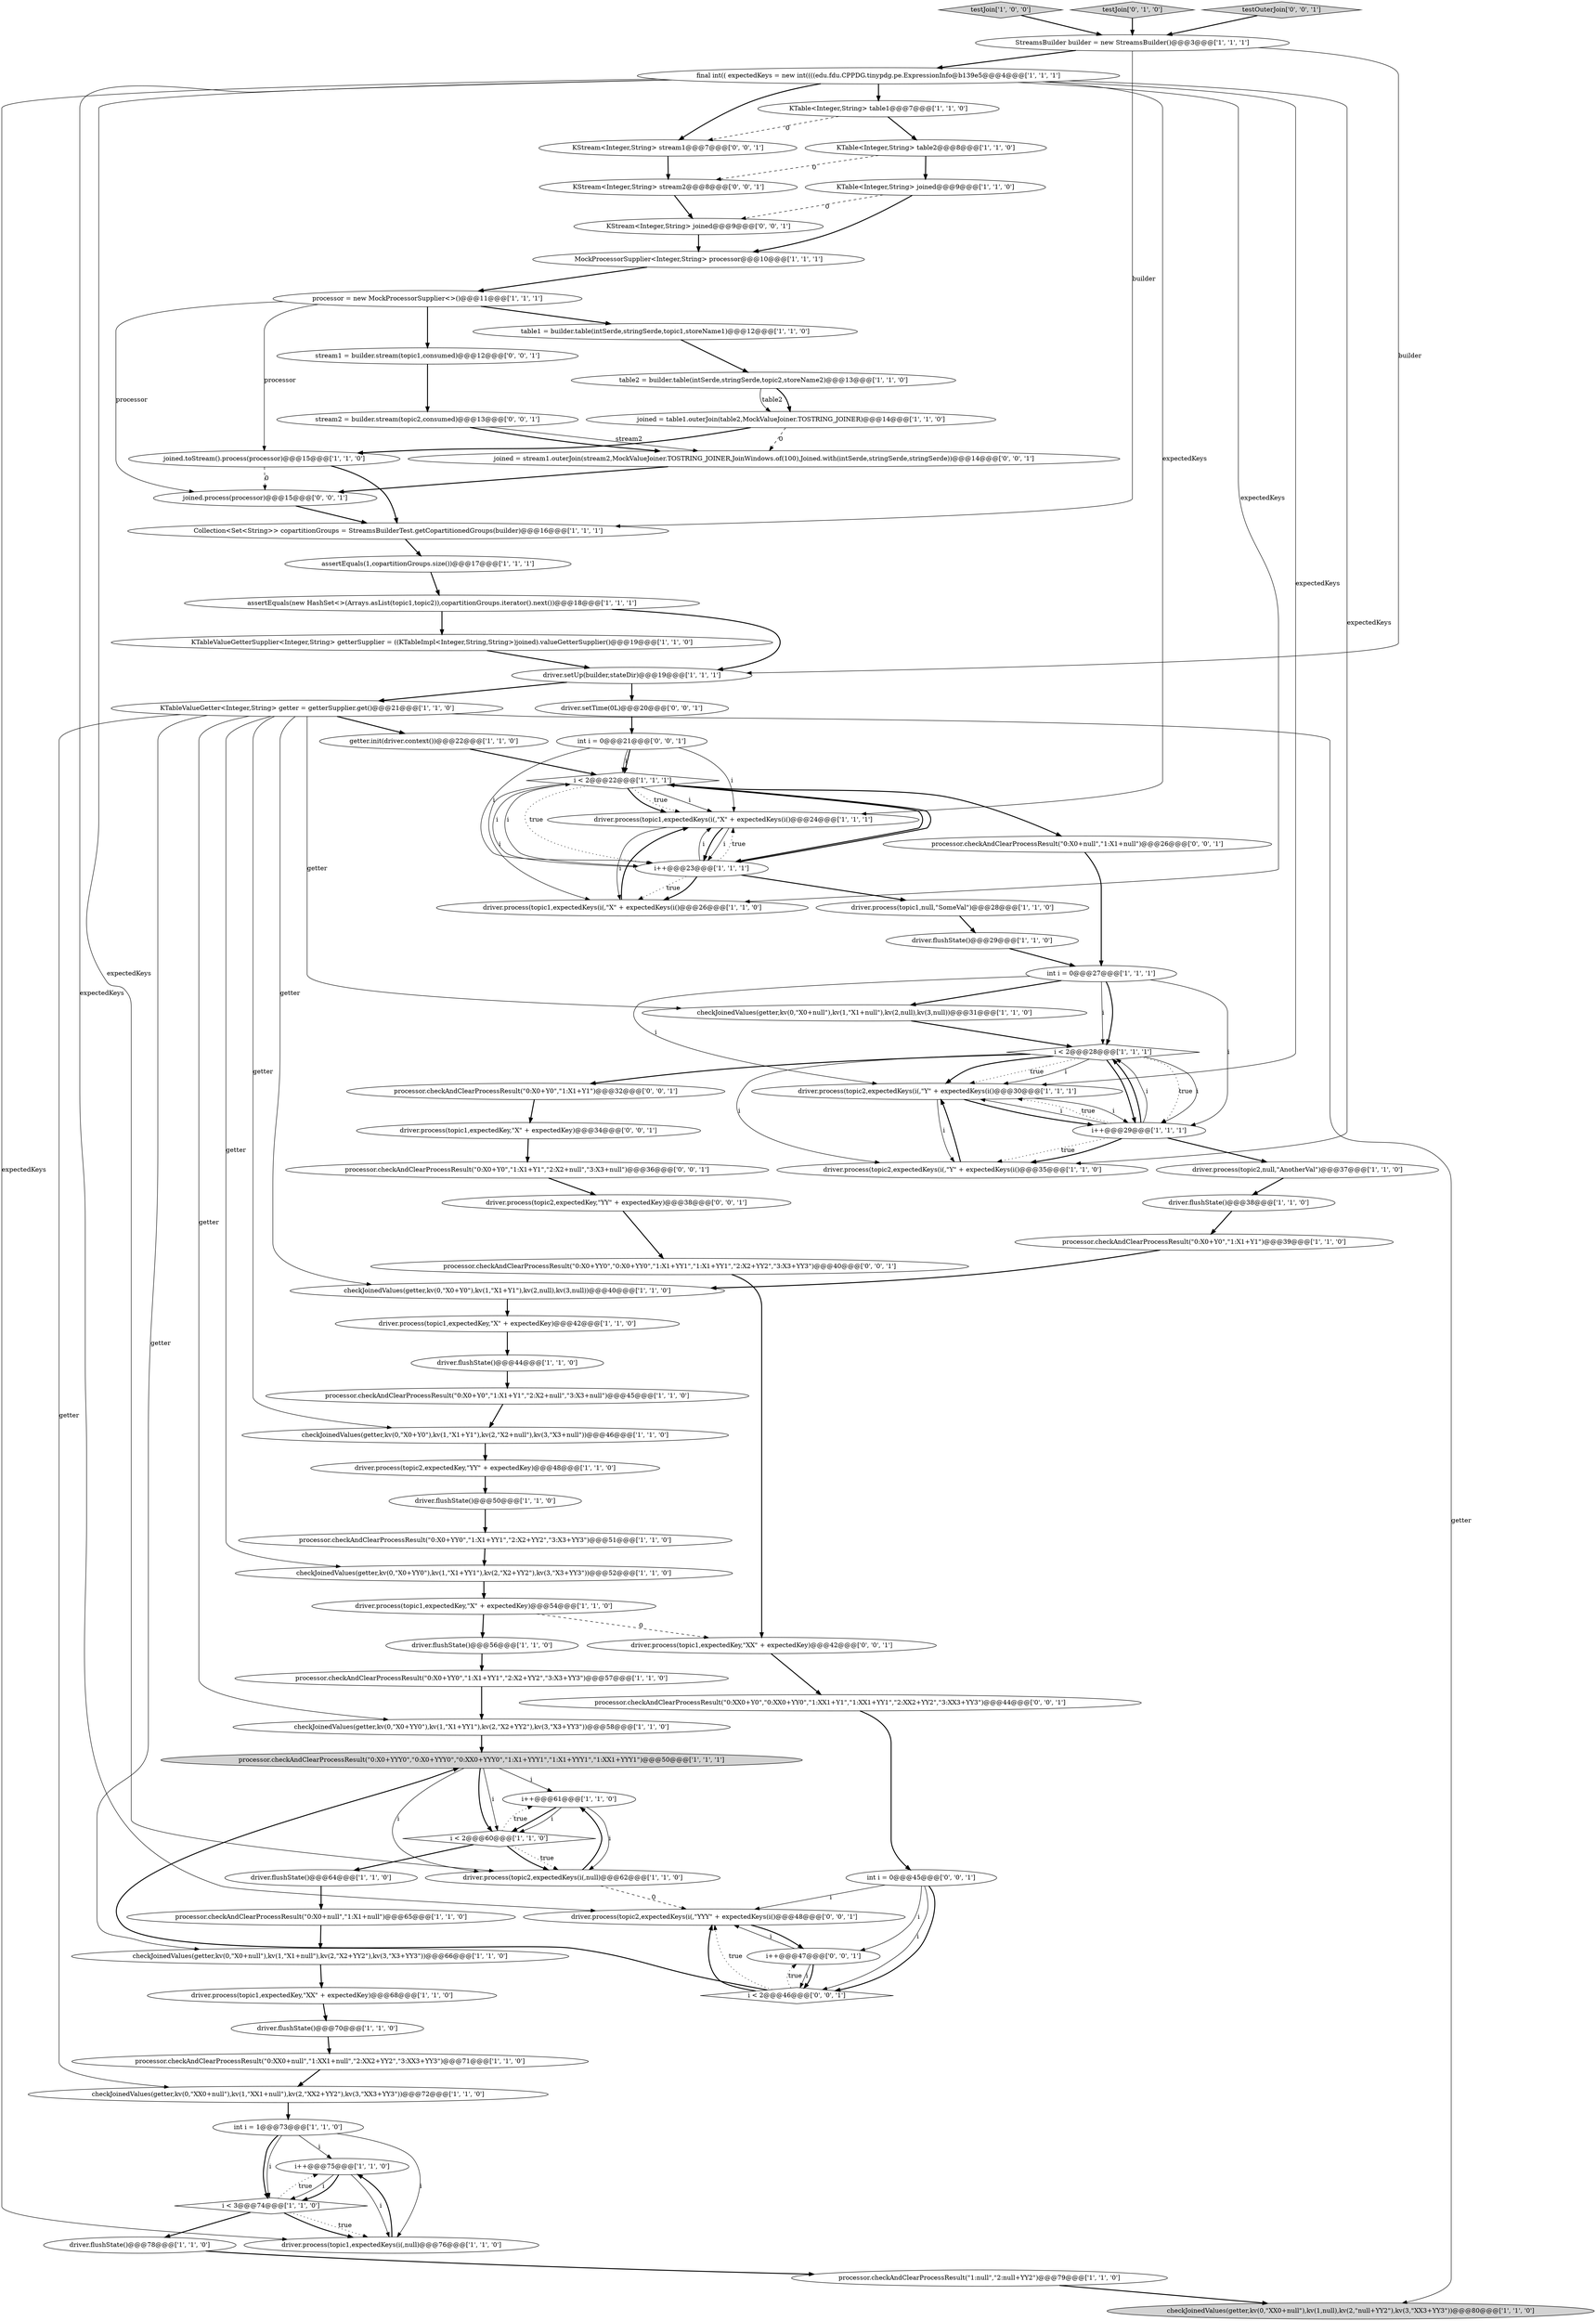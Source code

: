 digraph {
4 [style = filled, label = "driver.flushState()@@@78@@@['1', '1', '0']", fillcolor = white, shape = ellipse image = "AAA0AAABBB1BBB"];
5 [style = filled, label = "StreamsBuilder builder = new StreamsBuilder()@@@3@@@['1', '1', '1']", fillcolor = white, shape = ellipse image = "AAA0AAABBB1BBB"];
11 [style = filled, label = "processor.checkAndClearProcessResult(\"0:XX0+null\",\"1:XX1+null\",\"2:XX2+YY2\",\"3:XX3+YY3\")@@@71@@@['1', '1', '0']", fillcolor = white, shape = ellipse image = "AAA0AAABBB1BBB"];
42 [style = filled, label = "driver.process(topic2,null,\"AnotherVal\")@@@37@@@['1', '1', '0']", fillcolor = white, shape = ellipse image = "AAA0AAABBB1BBB"];
52 [style = filled, label = "driver.flushState()@@@70@@@['1', '1', '0']", fillcolor = white, shape = ellipse image = "AAA0AAABBB1BBB"];
38 [style = filled, label = "processor = new MockProcessorSupplier<>()@@@11@@@['1', '1', '1']", fillcolor = white, shape = ellipse image = "AAA0AAABBB1BBB"];
72 [style = filled, label = "i < 2@@@46@@@['0', '0', '1']", fillcolor = white, shape = diamond image = "AAA0AAABBB3BBB"];
71 [style = filled, label = "processor.checkAndClearProcessResult(\"0:XX0+Y0\",\"0:XX0+YY0\",\"1:XX1+Y1\",\"1:XX1+YY1\",\"2:XX2+YY2\",\"3:XX3+YY3\")@@@44@@@['0', '0', '1']", fillcolor = white, shape = ellipse image = "AAA0AAABBB3BBB"];
41 [style = filled, label = "testJoin['1', '0', '0']", fillcolor = lightgray, shape = diamond image = "AAA0AAABBB1BBB"];
18 [style = filled, label = "driver.process(topic2,expectedKeys(i(,\"Y\" + expectedKeys(i()@@@30@@@['1', '1', '1']", fillcolor = white, shape = ellipse image = "AAA0AAABBB1BBB"];
65 [style = filled, label = "testJoin['0', '1', '0']", fillcolor = lightgray, shape = diamond image = "AAA0AAABBB2BBB"];
79 [style = filled, label = "i++@@@47@@@['0', '0', '1']", fillcolor = white, shape = ellipse image = "AAA0AAABBB3BBB"];
16 [style = filled, label = "driver.flushState()@@@56@@@['1', '1', '0']", fillcolor = white, shape = ellipse image = "AAA0AAABBB1BBB"];
40 [style = filled, label = "i++@@@75@@@['1', '1', '0']", fillcolor = white, shape = ellipse image = "AAA0AAABBB1BBB"];
23 [style = filled, label = "driver.process(topic2,expectedKeys(i(,\"Y\" + expectedKeys(i()@@@35@@@['1', '1', '0']", fillcolor = white, shape = ellipse image = "AAA0AAABBB1BBB"];
54 [style = filled, label = "driver.process(topic1,null,\"SomeVal\")@@@28@@@['1', '1', '0']", fillcolor = white, shape = ellipse image = "AAA0AAABBB1BBB"];
83 [style = filled, label = "driver.process(topic2,expectedKey,\"YY\" + expectedKey)@@@38@@@['0', '0', '1']", fillcolor = white, shape = ellipse image = "AAA0AAABBB3BBB"];
73 [style = filled, label = "int i = 0@@@21@@@['0', '0', '1']", fillcolor = white, shape = ellipse image = "AAA0AAABBB3BBB"];
51 [style = filled, label = "checkJoinedValues(getter,kv(0,\"X0+Y0\"),kv(1,\"X1+Y1\"),kv(2,\"X2+null\"),kv(3,\"X3+null\"))@@@46@@@['1', '1', '0']", fillcolor = white, shape = ellipse image = "AAA0AAABBB1BBB"];
86 [style = filled, label = "processor.checkAndClearProcessResult(\"0:X0+Y0\",\"1:X1+Y1\",\"2:X2+null\",\"3:X3+null\")@@@36@@@['0', '0', '1']", fillcolor = white, shape = ellipse image = "AAA0AAABBB3BBB"];
31 [style = filled, label = "table2 = builder.table(intSerde,stringSerde,topic2,storeName2)@@@13@@@['1', '1', '0']", fillcolor = white, shape = ellipse image = "AAA0AAABBB1BBB"];
66 [style = filled, label = "driver.process(topic1,expectedKey,\"X\" + expectedKey)@@@34@@@['0', '0', '1']", fillcolor = white, shape = ellipse image = "AAA0AAABBB3BBB"];
35 [style = filled, label = "processor.checkAndClearProcessResult(\"0:X0+Y0\",\"1:X1+Y1\")@@@39@@@['1', '1', '0']", fillcolor = white, shape = ellipse image = "AAA0AAABBB1BBB"];
68 [style = filled, label = "joined.process(processor)@@@15@@@['0', '0', '1']", fillcolor = white, shape = ellipse image = "AAA0AAABBB3BBB"];
77 [style = filled, label = "int i = 0@@@45@@@['0', '0', '1']", fillcolor = white, shape = ellipse image = "AAA0AAABBB3BBB"];
17 [style = filled, label = "checkJoinedValues(getter,kv(0,\"XX0+null\"),kv(1,\"XX1+null\"),kv(2,\"XX2+YY2\"),kv(3,\"XX3+YY3\"))@@@72@@@['1', '1', '0']", fillcolor = white, shape = ellipse image = "AAA0AAABBB1BBB"];
81 [style = filled, label = "testOuterJoin['0', '0', '1']", fillcolor = lightgray, shape = diamond image = "AAA0AAABBB3BBB"];
74 [style = filled, label = "stream1 = builder.stream(topic1,consumed)@@@12@@@['0', '0', '1']", fillcolor = white, shape = ellipse image = "AAA0AAABBB3BBB"];
13 [style = filled, label = "table1 = builder.table(intSerde,stringSerde,topic1,storeName1)@@@12@@@['1', '1', '0']", fillcolor = white, shape = ellipse image = "AAA0AAABBB1BBB"];
19 [style = filled, label = "checkJoinedValues(getter,kv(0,\"XX0+null\"),kv(1,null),kv(2,\"null+YY2\"),kv(3,\"XX3+YY3\"))@@@80@@@['1', '1', '0']", fillcolor = lightgray, shape = ellipse image = "AAA0AAABBB1BBB"];
69 [style = filled, label = "driver.setTime(0L)@@@20@@@['0', '0', '1']", fillcolor = white, shape = ellipse image = "AAA0AAABBB3BBB"];
48 [style = filled, label = "processor.checkAndClearProcessResult(\"0:X0+YY0\",\"1:X1+YY1\",\"2:X2+YY2\",\"3:X3+YY3\")@@@51@@@['1', '1', '0']", fillcolor = white, shape = ellipse image = "AAA0AAABBB1BBB"];
62 [style = filled, label = "driver.process(topic1,expectedKeys(i(,\"X\" + expectedKeys(i()@@@24@@@['1', '1', '1']", fillcolor = white, shape = ellipse image = "AAA0AAABBB1BBB"];
67 [style = filled, label = "joined = stream1.outerJoin(stream2,MockValueJoiner.TOSTRING_JOINER,JoinWindows.of(100),Joined.with(intSerde,stringSerde,stringSerde))@@@14@@@['0', '0', '1']", fillcolor = white, shape = ellipse image = "AAA0AAABBB3BBB"];
56 [style = filled, label = "KTable<Integer,String> joined@@@9@@@['1', '1', '0']", fillcolor = white, shape = ellipse image = "AAA0AAABBB1BBB"];
30 [style = filled, label = "checkJoinedValues(getter,kv(0,\"X0+Y0\"),kv(1,\"X1+Y1\"),kv(2,null),kv(3,null))@@@40@@@['1', '1', '0']", fillcolor = white, shape = ellipse image = "AAA0AAABBB1BBB"];
15 [style = filled, label = "i++@@@61@@@['1', '1', '0']", fillcolor = white, shape = ellipse image = "AAA0AAABBB1BBB"];
36 [style = filled, label = "assertEquals(new HashSet<>(Arrays.asList(topic1,topic2)),copartitionGroups.iterator().next())@@@18@@@['1', '1', '1']", fillcolor = white, shape = ellipse image = "AAA0AAABBB1BBB"];
64 [style = filled, label = "driver.setUp(builder,stateDir)@@@19@@@['1', '1', '1']", fillcolor = white, shape = ellipse image = "AAA0AAABBB1BBB"];
37 [style = filled, label = "driver.process(topic2,expectedKeys(i(,null)@@@62@@@['1', '1', '0']", fillcolor = white, shape = ellipse image = "AAA0AAABBB1BBB"];
24 [style = filled, label = "i++@@@29@@@['1', '1', '1']", fillcolor = white, shape = ellipse image = "AAA0AAABBB1BBB"];
75 [style = filled, label = "stream2 = builder.stream(topic2,consumed)@@@13@@@['0', '0', '1']", fillcolor = white, shape = ellipse image = "AAA0AAABBB3BBB"];
20 [style = filled, label = "driver.process(topic1,expectedKey,\"X\" + expectedKey)@@@42@@@['1', '1', '0']", fillcolor = white, shape = ellipse image = "AAA0AAABBB1BBB"];
34 [style = filled, label = "driver.flushState()@@@44@@@['1', '1', '0']", fillcolor = white, shape = ellipse image = "AAA0AAABBB1BBB"];
70 [style = filled, label = "KStream<Integer,String> stream2@@@8@@@['0', '0', '1']", fillcolor = white, shape = ellipse image = "AAA0AAABBB3BBB"];
43 [style = filled, label = "KTableValueGetterSupplier<Integer,String> getterSupplier = ((KTableImpl<Integer,String,String>)joined).valueGetterSupplier()@@@19@@@['1', '1', '0']", fillcolor = white, shape = ellipse image = "AAA0AAABBB1BBB"];
46 [style = filled, label = "i < 3@@@74@@@['1', '1', '0']", fillcolor = white, shape = diamond image = "AAA0AAABBB1BBB"];
82 [style = filled, label = "KStream<Integer,String> joined@@@9@@@['0', '0', '1']", fillcolor = white, shape = ellipse image = "AAA0AAABBB3BBB"];
39 [style = filled, label = "i++@@@23@@@['1', '1', '1']", fillcolor = white, shape = ellipse image = "AAA0AAABBB1BBB"];
84 [style = filled, label = "processor.checkAndClearProcessResult(\"0:X0+null\",\"1:X1+null\")@@@26@@@['0', '0', '1']", fillcolor = white, shape = ellipse image = "AAA0AAABBB3BBB"];
29 [style = filled, label = "KTableValueGetter<Integer,String> getter = getterSupplier.get()@@@21@@@['1', '1', '0']", fillcolor = white, shape = ellipse image = "AAA0AAABBB1BBB"];
44 [style = filled, label = "checkJoinedValues(getter,kv(0,\"X0+null\"),kv(1,\"X1+null\"),kv(2,\"X2+YY2\"),kv(3,\"X3+YY3\"))@@@66@@@['1', '1', '0']", fillcolor = white, shape = ellipse image = "AAA0AAABBB1BBB"];
1 [style = filled, label = "processor.checkAndClearProcessResult(\"0:X0+null\",\"1:X1+null\")@@@65@@@['1', '1', '0']", fillcolor = white, shape = ellipse image = "AAA0AAABBB1BBB"];
28 [style = filled, label = "driver.process(topic2,expectedKey,\"YY\" + expectedKey)@@@48@@@['1', '1', '0']", fillcolor = white, shape = ellipse image = "AAA0AAABBB1BBB"];
53 [style = filled, label = "checkJoinedValues(getter,kv(0,\"X0+null\"),kv(1,\"X1+null\"),kv(2,null),kv(3,null))@@@31@@@['1', '1', '0']", fillcolor = white, shape = ellipse image = "AAA0AAABBB1BBB"];
2 [style = filled, label = "processor.checkAndClearProcessResult(\"1:null\",\"2:null+YY2\")@@@79@@@['1', '1', '0']", fillcolor = white, shape = ellipse image = "AAA0AAABBB1BBB"];
47 [style = filled, label = "driver.process(topic1,expectedKeys(i(,null)@@@76@@@['1', '1', '0']", fillcolor = white, shape = ellipse image = "AAA0AAABBB1BBB"];
6 [style = filled, label = "processor.checkAndClearProcessResult(\"0:X0+YY0\",\"1:X1+YY1\",\"2:X2+YY2\",\"3:X3+YY3\")@@@57@@@['1', '1', '0']", fillcolor = white, shape = ellipse image = "AAA0AAABBB1BBB"];
61 [style = filled, label = "checkJoinedValues(getter,kv(0,\"X0+YY0\"),kv(1,\"X1+YY1\"),kv(2,\"X2+YY2\"),kv(3,\"X3+YY3\"))@@@52@@@['1', '1', '0']", fillcolor = white, shape = ellipse image = "AAA0AAABBB1BBB"];
32 [style = filled, label = "i < 2@@@22@@@['1', '1', '1']", fillcolor = white, shape = diamond image = "AAA0AAABBB1BBB"];
22 [style = filled, label = "driver.flushState()@@@29@@@['1', '1', '0']", fillcolor = white, shape = ellipse image = "AAA0AAABBB1BBB"];
7 [style = filled, label = "final int(( expectedKeys = new int((((edu.fdu.CPPDG.tinypdg.pe.ExpressionInfo@b139e5@@@4@@@['1', '1', '1']", fillcolor = white, shape = ellipse image = "AAA0AAABBB1BBB"];
49 [style = filled, label = "int i = 0@@@27@@@['1', '1', '1']", fillcolor = white, shape = ellipse image = "AAA0AAABBB1BBB"];
14 [style = filled, label = "checkJoinedValues(getter,kv(0,\"X0+YY0\"),kv(1,\"X1+YY1\"),kv(2,\"X2+YY2\"),kv(3,\"X3+YY3\"))@@@58@@@['1', '1', '0']", fillcolor = white, shape = ellipse image = "AAA0AAABBB1BBB"];
45 [style = filled, label = "getter.init(driver.context())@@@22@@@['1', '1', '0']", fillcolor = white, shape = ellipse image = "AAA0AAABBB1BBB"];
3 [style = filled, label = "MockProcessorSupplier<Integer,String> processor@@@10@@@['1', '1', '1']", fillcolor = white, shape = ellipse image = "AAA0AAABBB1BBB"];
85 [style = filled, label = "driver.process(topic1,expectedKey,\"XX\" + expectedKey)@@@42@@@['0', '0', '1']", fillcolor = white, shape = ellipse image = "AAA0AAABBB3BBB"];
60 [style = filled, label = "driver.process(topic1,expectedKey,\"X\" + expectedKey)@@@54@@@['1', '1', '0']", fillcolor = white, shape = ellipse image = "AAA0AAABBB1BBB"];
80 [style = filled, label = "driver.process(topic2,expectedKeys(i(,\"YYY\" + expectedKeys(i()@@@48@@@['0', '0', '1']", fillcolor = white, shape = ellipse image = "AAA0AAABBB3BBB"];
21 [style = filled, label = "driver.flushState()@@@50@@@['1', '1', '0']", fillcolor = white, shape = ellipse image = "AAA0AAABBB1BBB"];
33 [style = filled, label = "driver.flushState()@@@64@@@['1', '1', '0']", fillcolor = white, shape = ellipse image = "AAA0AAABBB1BBB"];
87 [style = filled, label = "KStream<Integer,String> stream1@@@7@@@['0', '0', '1']", fillcolor = white, shape = ellipse image = "AAA0AAABBB3BBB"];
27 [style = filled, label = "driver.process(topic1,expectedKey,\"XX\" + expectedKey)@@@68@@@['1', '1', '0']", fillcolor = white, shape = ellipse image = "AAA0AAABBB1BBB"];
10 [style = filled, label = "driver.flushState()@@@38@@@['1', '1', '0']", fillcolor = white, shape = ellipse image = "AAA0AAABBB1BBB"];
0 [style = filled, label = "joined = table1.outerJoin(table2,MockValueJoiner.TOSTRING_JOINER)@@@14@@@['1', '1', '0']", fillcolor = white, shape = ellipse image = "AAA0AAABBB1BBB"];
8 [style = filled, label = "KTable<Integer,String> table2@@@8@@@['1', '1', '0']", fillcolor = white, shape = ellipse image = "AAA0AAABBB1BBB"];
26 [style = filled, label = "Collection<Set<String>> copartitionGroups = StreamsBuilderTest.getCopartitionedGroups(builder)@@@16@@@['1', '1', '1']", fillcolor = white, shape = ellipse image = "AAA0AAABBB1BBB"];
12 [style = filled, label = "int i = 1@@@73@@@['1', '1', '0']", fillcolor = white, shape = ellipse image = "AAA0AAABBB1BBB"];
59 [style = filled, label = "processor.checkAndClearProcessResult(\"0:X0+Y0\",\"1:X1+Y1\",\"2:X2+null\",\"3:X3+null\")@@@45@@@['1', '1', '0']", fillcolor = white, shape = ellipse image = "AAA0AAABBB1BBB"];
78 [style = filled, label = "processor.checkAndClearProcessResult(\"0:X0+Y0\",\"1:X1+Y1\")@@@32@@@['0', '0', '1']", fillcolor = white, shape = ellipse image = "AAA0AAABBB3BBB"];
57 [style = filled, label = "i < 2@@@60@@@['1', '1', '0']", fillcolor = white, shape = diamond image = "AAA0AAABBB1BBB"];
55 [style = filled, label = "driver.process(topic1,expectedKeys(i(,\"X\" + expectedKeys(i()@@@26@@@['1', '1', '0']", fillcolor = white, shape = ellipse image = "AAA0AAABBB1BBB"];
50 [style = filled, label = "processor.checkAndClearProcessResult(\"0:X0+YYY0\",\"0:X0+YYY0\",\"0:XX0+YYY0\",\"1:X1+YYY1\",\"1:X1+YYY1\",\"1:XX1+YYY1\")@@@50@@@['1', '1', '1']", fillcolor = lightgray, shape = ellipse image = "AAA0AAABBB1BBB"];
25 [style = filled, label = "joined.toStream().process(processor)@@@15@@@['1', '1', '0']", fillcolor = white, shape = ellipse image = "AAA0AAABBB1BBB"];
76 [style = filled, label = "processor.checkAndClearProcessResult(\"0:X0+YY0\",\"0:X0+YY0\",\"1:X1+YY1\",\"1:X1+YY1\",\"2:X2+YY2\",\"3:X3+YY3\")@@@40@@@['0', '0', '1']", fillcolor = white, shape = ellipse image = "AAA0AAABBB3BBB"];
63 [style = filled, label = "KTable<Integer,String> table1@@@7@@@['1', '1', '0']", fillcolor = white, shape = ellipse image = "AAA0AAABBB1BBB"];
58 [style = filled, label = "i < 2@@@28@@@['1', '1', '1']", fillcolor = white, shape = diamond image = "AAA0AAABBB1BBB"];
9 [style = filled, label = "assertEquals(1,copartitionGroups.size())@@@17@@@['1', '1', '1']", fillcolor = white, shape = ellipse image = "AAA0AAABBB1BBB"];
40->47 [style = solid, label="i"];
73->32 [style = solid, label="i"];
29->44 [style = solid, label="getter"];
57->37 [style = dotted, label="true"];
30->20 [style = bold, label=""];
57->33 [style = bold, label=""];
56->3 [style = bold, label=""];
55->62 [style = bold, label=""];
24->58 [style = bold, label=""];
18->23 [style = solid, label="i"];
59->51 [style = bold, label=""];
21->48 [style = bold, label=""];
53->58 [style = bold, label=""];
10->35 [style = bold, label=""];
26->9 [style = bold, label=""];
50->15 [style = solid, label="i"];
39->54 [style = bold, label=""];
37->15 [style = bold, label=""];
48->61 [style = bold, label=""];
3->38 [style = bold, label=""];
58->18 [style = bold, label=""];
15->57 [style = bold, label=""];
29->45 [style = bold, label=""];
32->62 [style = solid, label="i"];
39->55 [style = dotted, label="true"];
29->14 [style = solid, label="getter"];
63->87 [style = dashed, label="0"];
72->80 [style = bold, label=""];
57->15 [style = dotted, label="true"];
12->40 [style = solid, label="i"];
28->21 [style = bold, label=""];
32->62 [style = bold, label=""];
85->71 [style = bold, label=""];
7->18 [style = solid, label="expectedKeys"];
0->25 [style = bold, label=""];
77->80 [style = solid, label="i"];
58->23 [style = solid, label="i"];
39->62 [style = dotted, label="true"];
67->68 [style = bold, label=""];
12->46 [style = solid, label="i"];
5->64 [style = solid, label="builder"];
32->39 [style = solid, label="i"];
60->85 [style = dashed, label="0"];
29->51 [style = solid, label="getter"];
13->31 [style = bold, label=""];
58->24 [style = dotted, label="true"];
7->55 [style = solid, label="expectedKeys"];
46->40 [style = dotted, label="true"];
70->82 [style = bold, label=""];
51->28 [style = bold, label=""];
1->44 [style = bold, label=""];
60->16 [style = bold, label=""];
49->58 [style = bold, label=""];
66->86 [style = bold, label=""];
20->34 [style = bold, label=""];
16->6 [style = bold, label=""];
77->72 [style = solid, label="i"];
18->24 [style = solid, label="i"];
24->18 [style = solid, label="i"];
7->62 [style = solid, label="expectedKeys"];
4->2 [style = bold, label=""];
78->66 [style = bold, label=""];
72->50 [style = bold, label=""];
62->39 [style = bold, label=""];
22->49 [style = bold, label=""];
37->80 [style = dashed, label="0"];
73->62 [style = solid, label="i"];
80->79 [style = bold, label=""];
34->59 [style = bold, label=""];
79->72 [style = solid, label="i"];
39->62 [style = solid, label="i"];
46->4 [style = bold, label=""];
7->37 [style = solid, label="expectedKeys"];
38->25 [style = solid, label="processor"];
25->26 [style = bold, label=""];
58->18 [style = dotted, label="true"];
5->7 [style = bold, label=""];
11->17 [style = bold, label=""];
58->78 [style = bold, label=""];
7->87 [style = bold, label=""];
15->37 [style = solid, label="i"];
7->63 [style = bold, label=""];
24->18 [style = dotted, label="true"];
49->18 [style = solid, label="i"];
68->26 [style = bold, label=""];
36->43 [style = bold, label=""];
74->75 [style = bold, label=""];
57->37 [style = bold, label=""];
18->24 [style = bold, label=""];
82->3 [style = bold, label=""];
79->72 [style = bold, label=""];
7->47 [style = solid, label="expectedKeys"];
47->40 [style = bold, label=""];
8->70 [style = dashed, label="0"];
40->46 [style = solid, label="i"];
31->0 [style = bold, label=""];
79->80 [style = solid, label="i"];
58->18 [style = solid, label="i"];
58->24 [style = bold, label=""];
46->47 [style = dotted, label="true"];
7->80 [style = solid, label="expectedKeys"];
64->29 [style = bold, label=""];
45->32 [style = bold, label=""];
54->22 [style = bold, label=""];
86->83 [style = bold, label=""];
73->32 [style = bold, label=""];
27->52 [style = bold, label=""];
50->37 [style = solid, label="i"];
17->12 [style = bold, label=""];
72->79 [style = dotted, label="true"];
12->46 [style = bold, label=""];
84->49 [style = bold, label=""];
76->85 [style = bold, label=""];
62->39 [style = solid, label="i"];
87->70 [style = bold, label=""];
24->23 [style = dotted, label="true"];
0->67 [style = dashed, label="0"];
77->79 [style = solid, label="i"];
50->57 [style = bold, label=""];
39->32 [style = bold, label=""];
14->50 [style = bold, label=""];
83->76 [style = bold, label=""];
32->39 [style = bold, label=""];
29->17 [style = solid, label="getter"];
62->55 [style = solid, label="i"];
38->68 [style = solid, label="processor"];
32->55 [style = solid, label="i"];
12->47 [style = solid, label="i"];
35->30 [style = bold, label=""];
75->67 [style = solid, label="stream2"];
23->18 [style = bold, label=""];
32->84 [style = bold, label=""];
36->64 [style = bold, label=""];
75->67 [style = bold, label=""];
56->82 [style = dashed, label="0"];
24->42 [style = bold, label=""];
24->23 [style = bold, label=""];
9->36 [style = bold, label=""];
52->11 [style = bold, label=""];
8->56 [style = bold, label=""];
43->64 [style = bold, label=""];
2->19 [style = bold, label=""];
61->60 [style = bold, label=""];
38->74 [style = bold, label=""];
39->55 [style = bold, label=""];
49->24 [style = solid, label="i"];
32->39 [style = dotted, label="true"];
64->69 [style = bold, label=""];
29->61 [style = solid, label="getter"];
24->58 [style = solid, label="i"];
65->5 [style = bold, label=""];
73->39 [style = solid, label="i"];
81->5 [style = bold, label=""];
5->26 [style = solid, label="builder"];
33->1 [style = bold, label=""];
29->53 [style = solid, label="getter"];
39->32 [style = solid, label="i"];
77->72 [style = bold, label=""];
50->57 [style = solid, label="i"];
46->47 [style = bold, label=""];
72->80 [style = dotted, label="true"];
7->23 [style = solid, label="expectedKeys"];
32->62 [style = dotted, label="true"];
40->46 [style = bold, label=""];
49->53 [style = bold, label=""];
6->14 [style = bold, label=""];
49->58 [style = solid, label="i"];
71->77 [style = bold, label=""];
31->0 [style = solid, label="table2"];
58->24 [style = solid, label="i"];
42->10 [style = bold, label=""];
25->68 [style = dashed, label="0"];
29->19 [style = solid, label="getter"];
63->8 [style = bold, label=""];
69->73 [style = bold, label=""];
44->27 [style = bold, label=""];
15->57 [style = solid, label="i"];
38->13 [style = bold, label=""];
41->5 [style = bold, label=""];
29->30 [style = solid, label="getter"];
}
